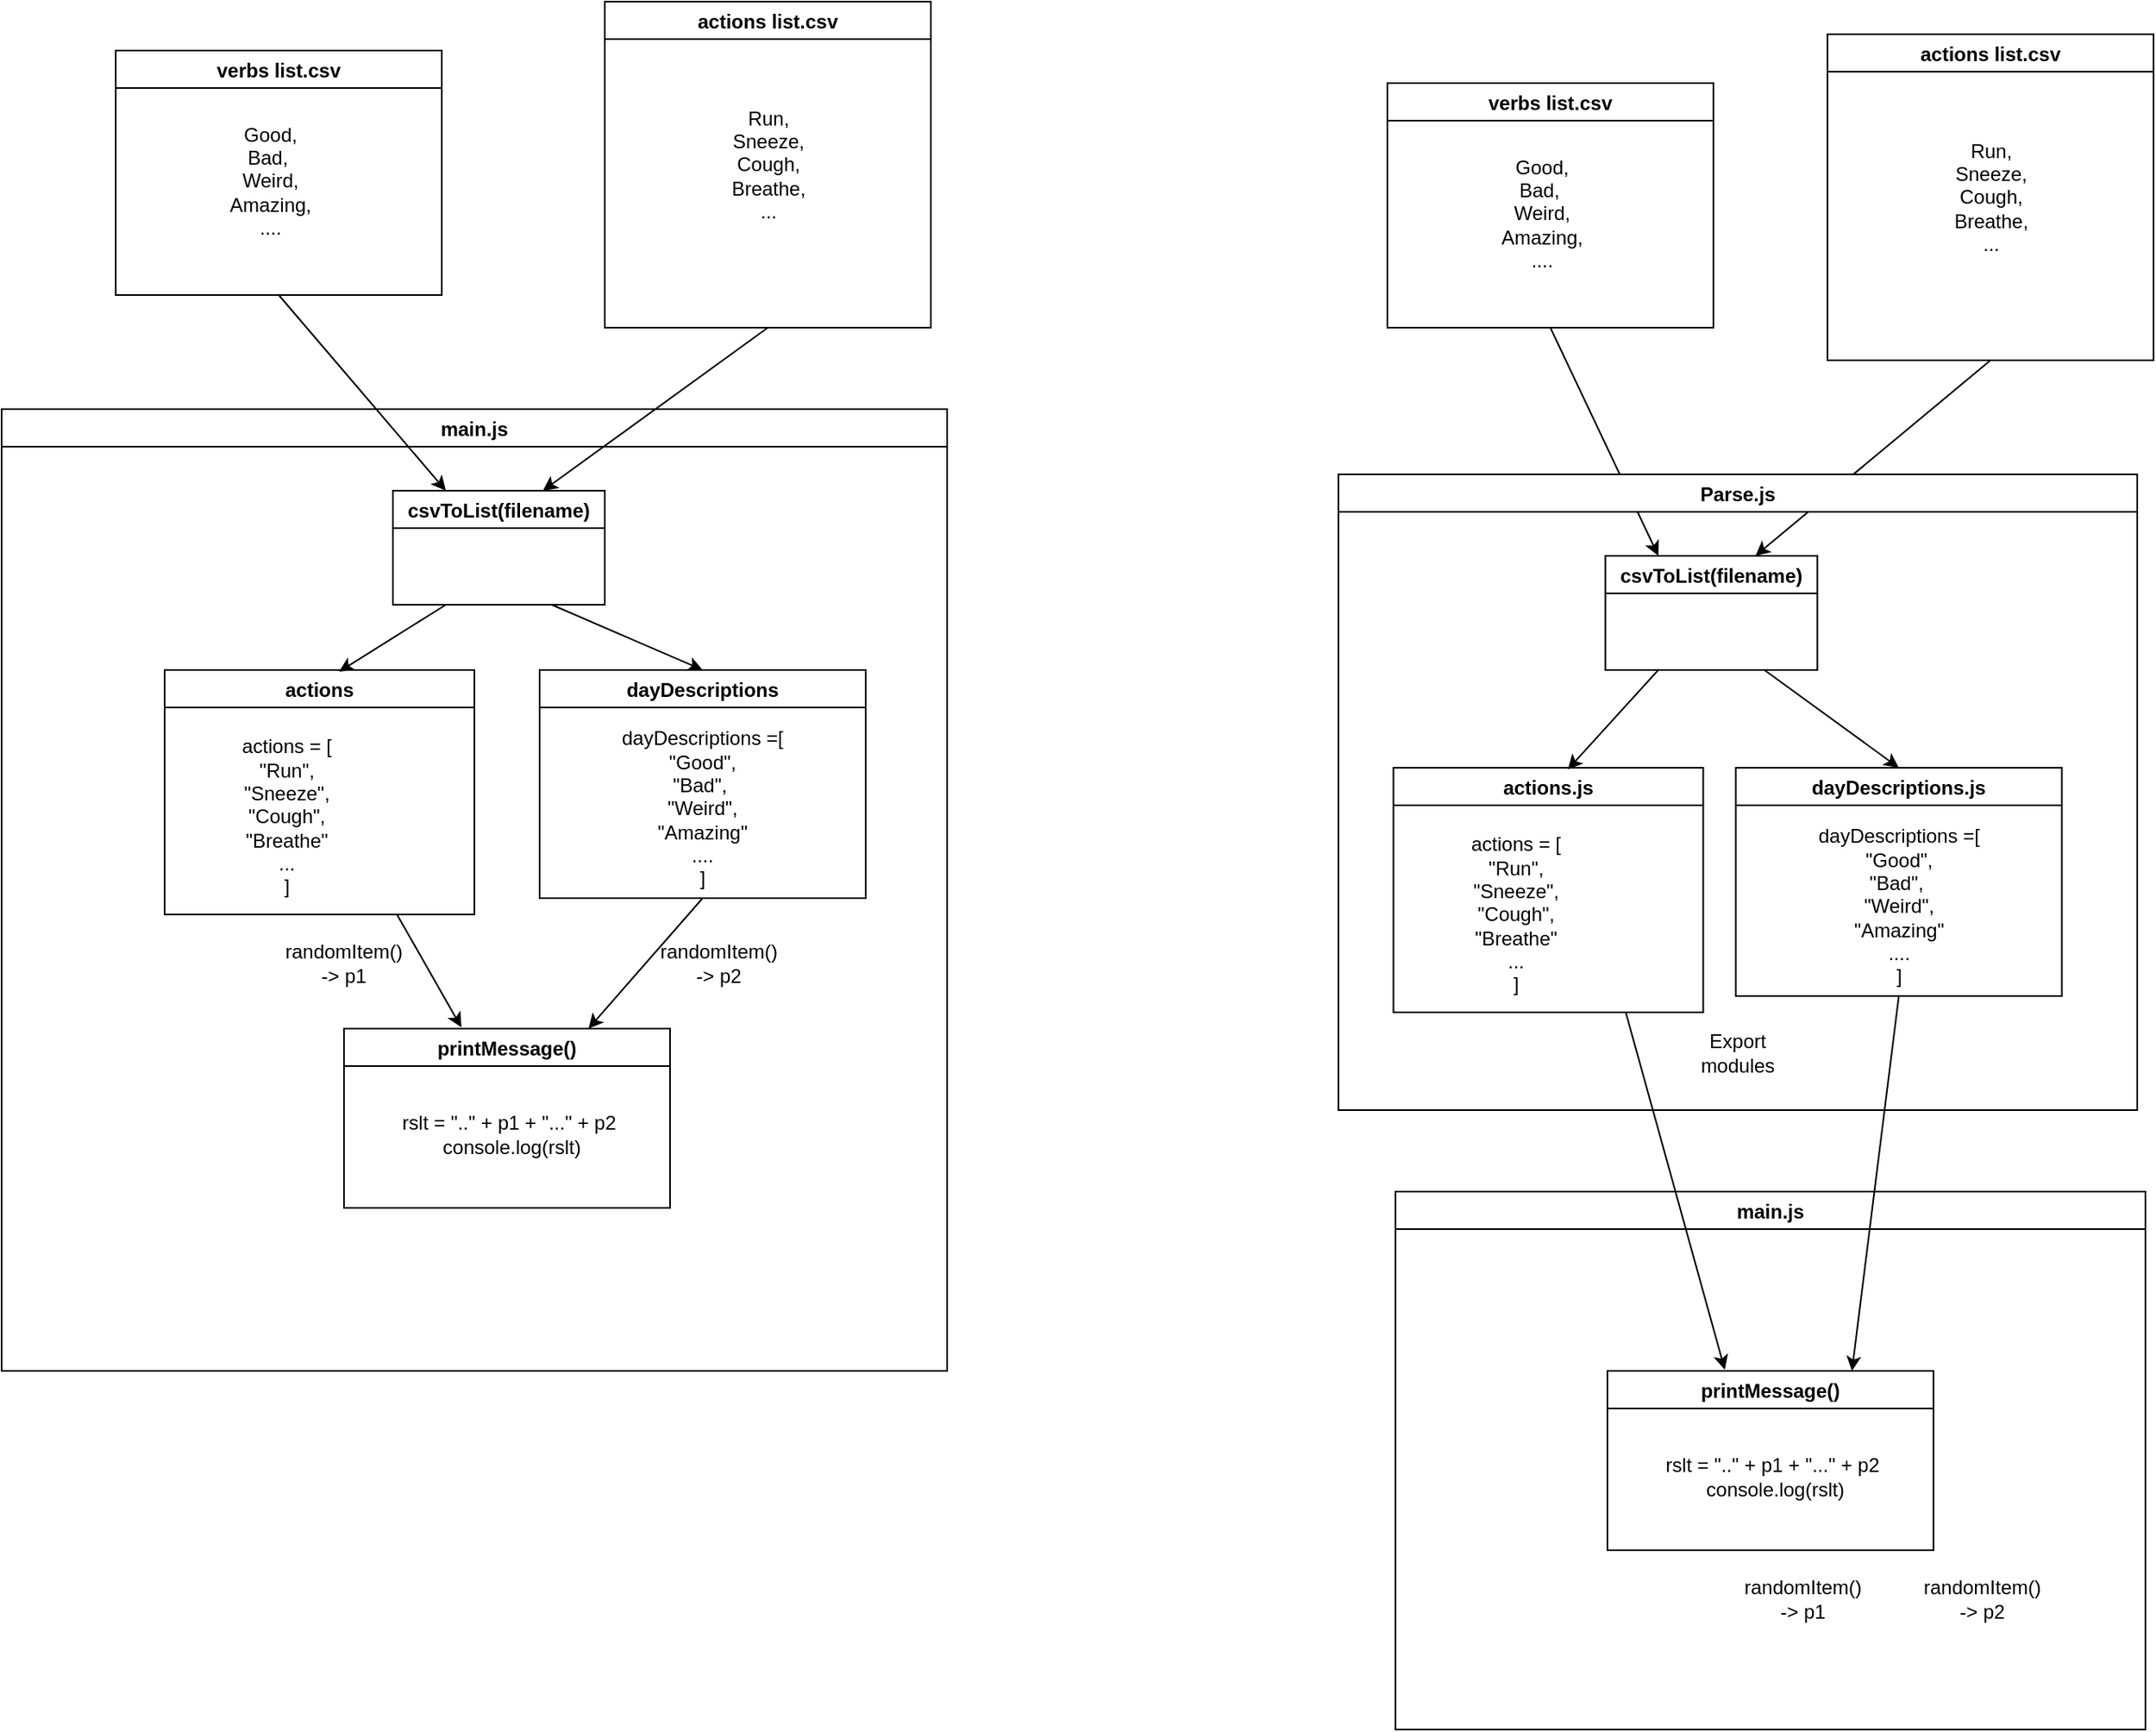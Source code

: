 <mxfile version="19.0.3" type="device"><diagram id="_pFIV7lS3TxqJj_MBpSt" name="Page-1"><mxGraphModel dx="1847" dy="988" grid="1" gridSize="10" guides="1" tooltips="1" connect="1" arrows="1" fold="1" page="1" pageScale="1" pageWidth="850" pageHeight="1100" math="0" shadow="0"><root><mxCell id="0"/><mxCell id="1" parent="0"/><mxCell id="IMzbcdOavYFiVd0eRe_J-5" value="main.js" style="swimlane;" vertex="1" parent="1"><mxGeometry x="110" y="300" width="580" height="590" as="geometry"/></mxCell><mxCell id="IMzbcdOavYFiVd0eRe_J-6" value="randomItem() -&amp;gt; p1" style="text;html=1;strokeColor=none;fillColor=none;align=center;verticalAlign=middle;whiteSpace=wrap;rounded=0;" vertex="1" parent="IMzbcdOavYFiVd0eRe_J-5"><mxGeometry x="170" y="320" width="80" height="40" as="geometry"/></mxCell><mxCell id="IMzbcdOavYFiVd0eRe_J-14" value="csvToList(filename)" style="swimlane;" vertex="1" parent="IMzbcdOavYFiVd0eRe_J-5"><mxGeometry x="240" y="50" width="130" height="70" as="geometry"/></mxCell><mxCell id="IMzbcdOavYFiVd0eRe_J-18" value="dayDescriptions" style="swimlane;" vertex="1" parent="IMzbcdOavYFiVd0eRe_J-5"><mxGeometry x="330" y="160" width="200" height="140" as="geometry"/></mxCell><mxCell id="IMzbcdOavYFiVd0eRe_J-2" value="dayDescriptions =[&lt;br&gt;&quot;Good&quot;,&lt;br&gt;&quot;Bad&quot;,&amp;nbsp;&lt;br&gt;&quot;Weird&quot;,&lt;br&gt;&quot;Amazing&quot;&lt;br&gt;....&lt;br&gt;]" style="text;html=1;strokeColor=none;fillColor=none;align=center;verticalAlign=middle;whiteSpace=wrap;rounded=0;" vertex="1" parent="IMzbcdOavYFiVd0eRe_J-18"><mxGeometry x="40" y="30" width="120" height="110" as="geometry"/></mxCell><mxCell id="IMzbcdOavYFiVd0eRe_J-19" value="actions" style="swimlane;" vertex="1" parent="IMzbcdOavYFiVd0eRe_J-5"><mxGeometry x="100" y="160" width="190" height="150" as="geometry"/></mxCell><mxCell id="IMzbcdOavYFiVd0eRe_J-3" value="actions = [&lt;br&gt;&quot;Run&quot;,&lt;br&gt;&quot;Sneeze&quot;,&lt;br&gt;&quot;Cough&quot;,&lt;br&gt;&quot;Breathe&quot;&lt;br&gt;...&lt;br&gt;]" style="text;html=1;strokeColor=none;fillColor=none;align=center;verticalAlign=middle;whiteSpace=wrap;rounded=0;" vertex="1" parent="IMzbcdOavYFiVd0eRe_J-19"><mxGeometry x="20" y="30" width="110" height="120" as="geometry"/></mxCell><mxCell id="IMzbcdOavYFiVd0eRe_J-20" value="printMessage()" style="swimlane;" vertex="1" parent="IMzbcdOavYFiVd0eRe_J-5"><mxGeometry x="210" y="380" width="200" height="110" as="geometry"/></mxCell><mxCell id="IMzbcdOavYFiVd0eRe_J-25" value="rslt = &quot;..&quot; + p1 + &quot;...&quot; + p2&amp;nbsp;&lt;br&gt;console.log(rslt)" style="text;html=1;strokeColor=none;fillColor=none;align=center;verticalAlign=middle;whiteSpace=wrap;rounded=0;" vertex="1" parent="IMzbcdOavYFiVd0eRe_J-20"><mxGeometry x="32.5" y="50" width="140" height="30" as="geometry"/></mxCell><mxCell id="IMzbcdOavYFiVd0eRe_J-21" value="" style="endArrow=classic;html=1;rounded=0;exitX=0.5;exitY=1;exitDx=0;exitDy=0;entryX=0.75;entryY=0;entryDx=0;entryDy=0;" edge="1" parent="IMzbcdOavYFiVd0eRe_J-5" source="IMzbcdOavYFiVd0eRe_J-18" target="IMzbcdOavYFiVd0eRe_J-20"><mxGeometry width="50" height="50" relative="1" as="geometry"><mxPoint x="440" y="350" as="sourcePoint"/><mxPoint x="370" y="280" as="targetPoint"/></mxGeometry></mxCell><mxCell id="IMzbcdOavYFiVd0eRe_J-22" value="" style="endArrow=classic;html=1;rounded=0;exitX=0.75;exitY=1;exitDx=0;exitDy=0;entryX=0.36;entryY=-0.007;entryDx=0;entryDy=0;entryPerimeter=0;" edge="1" parent="IMzbcdOavYFiVd0eRe_J-5" source="IMzbcdOavYFiVd0eRe_J-19" target="IMzbcdOavYFiVd0eRe_J-20"><mxGeometry width="50" height="50" relative="1" as="geometry"><mxPoint x="320" y="330" as="sourcePoint"/><mxPoint x="300" y="380" as="targetPoint"/></mxGeometry></mxCell><mxCell id="IMzbcdOavYFiVd0eRe_J-24" value="randomItem()&lt;br&gt;-&amp;gt; p2" style="text;html=1;strokeColor=none;fillColor=none;align=center;verticalAlign=middle;whiteSpace=wrap;rounded=0;" vertex="1" parent="IMzbcdOavYFiVd0eRe_J-5"><mxGeometry x="400" y="320" width="80" height="40" as="geometry"/></mxCell><mxCell id="IMzbcdOavYFiVd0eRe_J-28" value="" style="endArrow=classic;html=1;rounded=0;exitX=0.25;exitY=1;exitDx=0;exitDy=0;entryX=0.563;entryY=0.007;entryDx=0;entryDy=0;entryPerimeter=0;" edge="1" parent="IMzbcdOavYFiVd0eRe_J-5" source="IMzbcdOavYFiVd0eRe_J-14" target="IMzbcdOavYFiVd0eRe_J-19"><mxGeometry width="50" height="50" relative="1" as="geometry"><mxPoint x="290" y="200" as="sourcePoint"/><mxPoint x="340" y="150" as="targetPoint"/></mxGeometry></mxCell><mxCell id="IMzbcdOavYFiVd0eRe_J-29" value="" style="endArrow=classic;html=1;rounded=0;exitX=0.75;exitY=1;exitDx=0;exitDy=0;entryX=0.5;entryY=0;entryDx=0;entryDy=0;" edge="1" parent="IMzbcdOavYFiVd0eRe_J-5" source="IMzbcdOavYFiVd0eRe_J-14" target="IMzbcdOavYFiVd0eRe_J-18"><mxGeometry width="50" height="50" relative="1" as="geometry"><mxPoint x="290" y="200" as="sourcePoint"/><mxPoint x="340" y="150" as="targetPoint"/></mxGeometry></mxCell><mxCell id="IMzbcdOavYFiVd0eRe_J-7" value="verbs list.csv" style="swimlane;" vertex="1" parent="1"><mxGeometry x="180" y="80" width="200" height="150" as="geometry"/></mxCell><mxCell id="IMzbcdOavYFiVd0eRe_J-12" value="&lt;span style=&quot;&quot;&gt;Good,&lt;/span&gt;&lt;br style=&quot;&quot;&gt;&lt;span style=&quot;&quot;&gt;Bad,&amp;nbsp;&lt;/span&gt;&lt;br style=&quot;&quot;&gt;&lt;span style=&quot;&quot;&gt;Weird,&lt;/span&gt;&lt;br style=&quot;&quot;&gt;&lt;span style=&quot;&quot;&gt;Amazing,&lt;/span&gt;&lt;br style=&quot;&quot;&gt;&lt;span style=&quot;&quot;&gt;....&lt;/span&gt;" style="text;html=1;strokeColor=none;fillColor=none;align=center;verticalAlign=middle;whiteSpace=wrap;rounded=0;" vertex="1" parent="IMzbcdOavYFiVd0eRe_J-7"><mxGeometry x="40" y="40" width="110" height="80" as="geometry"/></mxCell><mxCell id="IMzbcdOavYFiVd0eRe_J-8" value="actions list.csv" style="swimlane;" vertex="1" parent="1"><mxGeometry x="480" y="50" width="200" height="200" as="geometry"/></mxCell><mxCell id="IMzbcdOavYFiVd0eRe_J-13" value="&lt;span style=&quot;&quot;&gt;Run,&lt;/span&gt;&lt;br style=&quot;&quot;&gt;&lt;span style=&quot;&quot;&gt;Sneeze,&lt;/span&gt;&lt;br style=&quot;&quot;&gt;&lt;span style=&quot;&quot;&gt;Cough,&lt;/span&gt;&lt;br style=&quot;&quot;&gt;&lt;span style=&quot;&quot;&gt;Breathe,&lt;/span&gt;&lt;br style=&quot;&quot;&gt;&lt;span style=&quot;&quot;&gt;...&lt;/span&gt;" style="text;html=1;strokeColor=none;fillColor=none;align=center;verticalAlign=middle;whiteSpace=wrap;rounded=0;" vertex="1" parent="IMzbcdOavYFiVd0eRe_J-8"><mxGeometry x="47.5" y="45" width="105" height="110" as="geometry"/></mxCell><mxCell id="IMzbcdOavYFiVd0eRe_J-26" value="" style="endArrow=classic;html=1;rounded=0;exitX=0.5;exitY=1;exitDx=0;exitDy=0;entryX=0.25;entryY=0;entryDx=0;entryDy=0;" edge="1" parent="1" source="IMzbcdOavYFiVd0eRe_J-7" target="IMzbcdOavYFiVd0eRe_J-14"><mxGeometry width="50" height="50" relative="1" as="geometry"><mxPoint x="400" y="400" as="sourcePoint"/><mxPoint x="450" y="350" as="targetPoint"/></mxGeometry></mxCell><mxCell id="IMzbcdOavYFiVd0eRe_J-27" value="" style="endArrow=classic;html=1;rounded=0;exitX=0.5;exitY=1;exitDx=0;exitDy=0;entryX=0.708;entryY=0;entryDx=0;entryDy=0;entryPerimeter=0;" edge="1" parent="1" source="IMzbcdOavYFiVd0eRe_J-8" target="IMzbcdOavYFiVd0eRe_J-14"><mxGeometry width="50" height="50" relative="1" as="geometry"><mxPoint x="400" y="400" as="sourcePoint"/><mxPoint x="450" y="350" as="targetPoint"/></mxGeometry></mxCell><mxCell id="IMzbcdOavYFiVd0eRe_J-30" value="main.js" style="swimlane;" vertex="1" parent="1"><mxGeometry x="965" y="780" width="460" height="330" as="geometry"/></mxCell><mxCell id="IMzbcdOavYFiVd0eRe_J-31" value="randomItem() -&amp;gt; p1" style="text;html=1;strokeColor=none;fillColor=none;align=center;verticalAlign=middle;whiteSpace=wrap;rounded=0;" vertex="1" parent="IMzbcdOavYFiVd0eRe_J-30"><mxGeometry x="210" y="230" width="80" height="40" as="geometry"/></mxCell><mxCell id="IMzbcdOavYFiVd0eRe_J-37" value="printMessage()" style="swimlane;startSize=23;" vertex="1" parent="IMzbcdOavYFiVd0eRe_J-30"><mxGeometry x="130" y="110" width="200" height="110" as="geometry"/></mxCell><mxCell id="IMzbcdOavYFiVd0eRe_J-38" value="rslt = &quot;..&quot; + p1 + &quot;...&quot; + p2&amp;nbsp;&lt;br&gt;console.log(rslt)" style="text;html=1;strokeColor=none;fillColor=none;align=center;verticalAlign=middle;whiteSpace=wrap;rounded=0;" vertex="1" parent="IMzbcdOavYFiVd0eRe_J-37"><mxGeometry x="32.5" y="50" width="140" height="30" as="geometry"/></mxCell><mxCell id="IMzbcdOavYFiVd0eRe_J-41" value="randomItem()&lt;br&gt;-&amp;gt; p2" style="text;html=1;strokeColor=none;fillColor=none;align=center;verticalAlign=middle;whiteSpace=wrap;rounded=0;" vertex="1" parent="IMzbcdOavYFiVd0eRe_J-30"><mxGeometry x="320" y="230" width="80" height="40" as="geometry"/></mxCell><mxCell id="IMzbcdOavYFiVd0eRe_J-44" value="verbs list.csv" style="swimlane;" vertex="1" parent="1"><mxGeometry x="960" y="100" width="200" height="150" as="geometry"/></mxCell><mxCell id="IMzbcdOavYFiVd0eRe_J-45" value="&lt;span style=&quot;&quot;&gt;Good,&lt;/span&gt;&lt;br style=&quot;&quot;&gt;&lt;span style=&quot;&quot;&gt;Bad,&amp;nbsp;&lt;/span&gt;&lt;br style=&quot;&quot;&gt;&lt;span style=&quot;&quot;&gt;Weird,&lt;/span&gt;&lt;br style=&quot;&quot;&gt;&lt;span style=&quot;&quot;&gt;Amazing,&lt;/span&gt;&lt;br style=&quot;&quot;&gt;&lt;span style=&quot;&quot;&gt;....&lt;/span&gt;" style="text;html=1;strokeColor=none;fillColor=none;align=center;verticalAlign=middle;whiteSpace=wrap;rounded=0;" vertex="1" parent="IMzbcdOavYFiVd0eRe_J-44"><mxGeometry x="40" y="40" width="110" height="80" as="geometry"/></mxCell><mxCell id="IMzbcdOavYFiVd0eRe_J-46" value="actions list.csv" style="swimlane;" vertex="1" parent="1"><mxGeometry x="1230" y="70" width="200" height="200" as="geometry"/></mxCell><mxCell id="IMzbcdOavYFiVd0eRe_J-47" value="&lt;span style=&quot;&quot;&gt;Run,&lt;/span&gt;&lt;br style=&quot;&quot;&gt;&lt;span style=&quot;&quot;&gt;Sneeze,&lt;/span&gt;&lt;br style=&quot;&quot;&gt;&lt;span style=&quot;&quot;&gt;Cough,&lt;/span&gt;&lt;br style=&quot;&quot;&gt;&lt;span style=&quot;&quot;&gt;Breathe,&lt;/span&gt;&lt;br style=&quot;&quot;&gt;&lt;span style=&quot;&quot;&gt;...&lt;/span&gt;" style="text;html=1;strokeColor=none;fillColor=none;align=center;verticalAlign=middle;whiteSpace=wrap;rounded=0;" vertex="1" parent="IMzbcdOavYFiVd0eRe_J-46"><mxGeometry x="47.5" y="45" width="105" height="110" as="geometry"/></mxCell><mxCell id="IMzbcdOavYFiVd0eRe_J-48" value="" style="endArrow=classic;html=1;rounded=0;exitX=0.5;exitY=1;exitDx=0;exitDy=0;entryX=0.25;entryY=0;entryDx=0;entryDy=0;" edge="1" parent="1" source="IMzbcdOavYFiVd0eRe_J-44" target="IMzbcdOavYFiVd0eRe_J-32"><mxGeometry width="50" height="50" relative="1" as="geometry"><mxPoint x="1150" y="400" as="sourcePoint"/><mxPoint x="1200" y="350" as="targetPoint"/></mxGeometry></mxCell><mxCell id="IMzbcdOavYFiVd0eRe_J-49" value="" style="endArrow=classic;html=1;rounded=0;exitX=0.5;exitY=1;exitDx=0;exitDy=0;entryX=0.708;entryY=0;entryDx=0;entryDy=0;entryPerimeter=0;" edge="1" parent="1" source="IMzbcdOavYFiVd0eRe_J-46" target="IMzbcdOavYFiVd0eRe_J-32"><mxGeometry width="50" height="50" relative="1" as="geometry"><mxPoint x="1150" y="400" as="sourcePoint"/><mxPoint x="1200" y="350" as="targetPoint"/></mxGeometry></mxCell><mxCell id="IMzbcdOavYFiVd0eRe_J-40" value="" style="endArrow=classic;html=1;rounded=0;exitX=0.75;exitY=1;exitDx=0;exitDy=0;entryX=0.36;entryY=-0.007;entryDx=0;entryDy=0;entryPerimeter=0;" edge="1" parent="1" source="IMzbcdOavYFiVd0eRe_J-35" target="IMzbcdOavYFiVd0eRe_J-37"><mxGeometry width="50" height="50" relative="1" as="geometry"><mxPoint x="1210" y="850" as="sourcePoint"/><mxPoint x="1190" y="900" as="targetPoint"/></mxGeometry></mxCell><mxCell id="IMzbcdOavYFiVd0eRe_J-39" value="" style="endArrow=classic;html=1;rounded=0;exitX=0.5;exitY=1;exitDx=0;exitDy=0;entryX=0.75;entryY=0;entryDx=0;entryDy=0;" edge="1" parent="1" source="IMzbcdOavYFiVd0eRe_J-33" target="IMzbcdOavYFiVd0eRe_J-37"><mxGeometry width="50" height="50" relative="1" as="geometry"><mxPoint x="1330" y="870" as="sourcePoint"/><mxPoint x="1260" y="800" as="targetPoint"/></mxGeometry></mxCell><mxCell id="IMzbcdOavYFiVd0eRe_J-52" value="Parse.js" style="swimlane;" vertex="1" parent="1"><mxGeometry x="930" y="340" width="490" height="390" as="geometry"/></mxCell><mxCell id="IMzbcdOavYFiVd0eRe_J-35" value="actions.js" style="swimlane;" vertex="1" parent="IMzbcdOavYFiVd0eRe_J-52"><mxGeometry x="33.75" y="180" width="190" height="150" as="geometry"/></mxCell><mxCell id="IMzbcdOavYFiVd0eRe_J-36" value="actions = [&lt;br&gt;&quot;Run&quot;,&lt;br&gt;&quot;Sneeze&quot;,&lt;br&gt;&quot;Cough&quot;,&lt;br&gt;&quot;Breathe&quot;&lt;br&gt;...&lt;br&gt;]" style="text;html=1;strokeColor=none;fillColor=none;align=center;verticalAlign=middle;whiteSpace=wrap;rounded=0;" vertex="1" parent="IMzbcdOavYFiVd0eRe_J-35"><mxGeometry x="20" y="30" width="110" height="120" as="geometry"/></mxCell><mxCell id="IMzbcdOavYFiVd0eRe_J-33" value="dayDescriptions.js" style="swimlane;" vertex="1" parent="IMzbcdOavYFiVd0eRe_J-52"><mxGeometry x="243.75" y="180" width="200" height="140" as="geometry"/></mxCell><mxCell id="IMzbcdOavYFiVd0eRe_J-34" value="dayDescriptions =[&lt;br&gt;&quot;Good&quot;,&lt;br&gt;&quot;Bad&quot;,&amp;nbsp;&lt;br&gt;&quot;Weird&quot;,&lt;br&gt;&quot;Amazing&quot;&lt;br&gt;....&lt;br&gt;]" style="text;html=1;strokeColor=none;fillColor=none;align=center;verticalAlign=middle;whiteSpace=wrap;rounded=0;" vertex="1" parent="IMzbcdOavYFiVd0eRe_J-33"><mxGeometry x="40" y="30" width="120" height="110" as="geometry"/></mxCell><mxCell id="IMzbcdOavYFiVd0eRe_J-32" value="csvToList(filename)" style="swimlane;" vertex="1" parent="IMzbcdOavYFiVd0eRe_J-52"><mxGeometry x="163.75" y="50" width="130" height="70" as="geometry"/></mxCell><mxCell id="IMzbcdOavYFiVd0eRe_J-42" value="" style="endArrow=classic;html=1;rounded=0;exitX=0.25;exitY=1;exitDx=0;exitDy=0;entryX=0.563;entryY=0.007;entryDx=0;entryDy=0;entryPerimeter=0;" edge="1" parent="IMzbcdOavYFiVd0eRe_J-52" source="IMzbcdOavYFiVd0eRe_J-32" target="IMzbcdOavYFiVd0eRe_J-35"><mxGeometry width="50" height="50" relative="1" as="geometry"><mxPoint x="203.75" y="130" as="sourcePoint"/><mxPoint x="253.75" y="80" as="targetPoint"/></mxGeometry></mxCell><mxCell id="IMzbcdOavYFiVd0eRe_J-43" value="" style="endArrow=classic;html=1;rounded=0;exitX=0.75;exitY=1;exitDx=0;exitDy=0;entryX=0.5;entryY=0;entryDx=0;entryDy=0;" edge="1" parent="IMzbcdOavYFiVd0eRe_J-52" source="IMzbcdOavYFiVd0eRe_J-32" target="IMzbcdOavYFiVd0eRe_J-33"><mxGeometry width="50" height="50" relative="1" as="geometry"><mxPoint x="203.75" y="130" as="sourcePoint"/><mxPoint x="253.75" y="80" as="targetPoint"/></mxGeometry></mxCell><mxCell id="IMzbcdOavYFiVd0eRe_J-51" value="Export modules" style="text;html=1;strokeColor=none;fillColor=none;align=center;verticalAlign=middle;whiteSpace=wrap;rounded=0;" vertex="1" parent="IMzbcdOavYFiVd0eRe_J-52"><mxGeometry x="215" y="340" width="60" height="30" as="geometry"/></mxCell></root></mxGraphModel></diagram></mxfile>